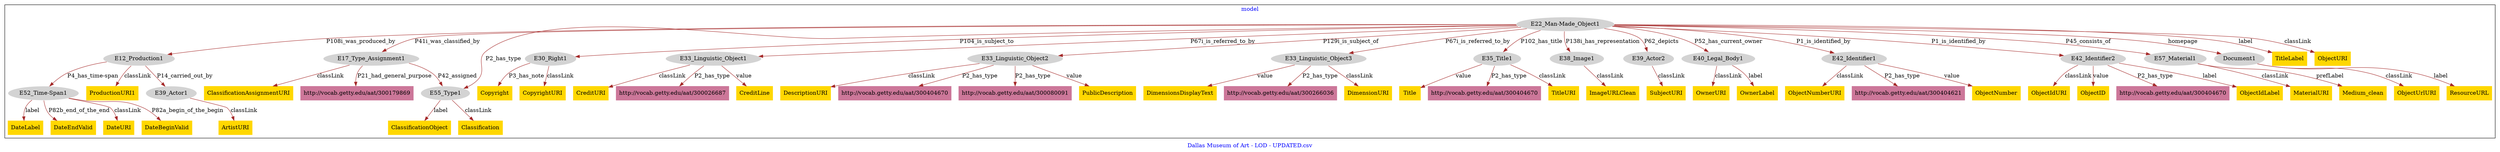 digraph n0 {
fontcolor="blue"
remincross="true"
label="Dallas Museum of Art - LOD - UPDATED.csv"
subgraph cluster {
label="model"
n2[style="filled",color="white",fillcolor="lightgray",label="E12_Production1"];
n3[style="filled",color="white",fillcolor="lightgray",label="E39_Actor1"];
n4[style="filled",color="white",fillcolor="lightgray",label="E52_Time-Span1"];
n5[style="filled",color="white",fillcolor="lightgray",label="E17_Type_Assignment1"];
n6[style="filled",color="white",fillcolor="lightgray",label="E55_Type1"];
n7[style="filled",color="white",fillcolor="lightgray",label="E22_Man-Made_Object1"];
n8[style="filled",color="white",fillcolor="lightgray",label="E30_Right1"];
n9[style="filled",color="white",fillcolor="lightgray",label="E33_Linguistic_Object1"];
n10[style="filled",color="white",fillcolor="lightgray",label="E33_Linguistic_Object2"];
n11[style="filled",color="white",fillcolor="lightgray",label="E33_Linguistic_Object3"];
n12[style="filled",color="white",fillcolor="lightgray",label="E35_Title1"];
n13[style="filled",color="white",fillcolor="lightgray",label="E38_Image1"];
n14[style="filled",color="white",fillcolor="lightgray",label="E39_Actor2"];
n15[style="filled",color="white",fillcolor="lightgray",label="E40_Legal_Body1"];
n16[style="filled",color="white",fillcolor="lightgray",label="E42_Identifier1"];
n17[style="filled",color="white",fillcolor="lightgray",label="E42_Identifier2"];
n18[style="filled",color="white",fillcolor="lightgray",label="E57_Material1"];
n19[style="filled",color="white",fillcolor="lightgray",label="Document1"];
n20[shape="plaintext",style="filled",fillcolor="gold",label="Medium_clean"];
n21[shape="plaintext",style="filled",fillcolor="gold",label="DateURI"];
n22[shape="plaintext",style="filled",fillcolor="gold",label="ArtistURI"];
n23[shape="plaintext",style="filled",fillcolor="gold",label="ImageURLClean"];
n24[shape="plaintext",style="filled",fillcolor="gold",label="ResourceURL"];
n25[shape="plaintext",style="filled",fillcolor="gold",label="TitleLabel"];
n26[shape="plaintext",style="filled",fillcolor="gold",label="ProductionURI1"];
n27[shape="plaintext",style="filled",fillcolor="gold",label="DimensionURI"];
n28[shape="plaintext",style="filled",fillcolor="gold",label="OwnerLabel"];
n29[shape="plaintext",style="filled",fillcolor="gold",label="DimensionsDisplayText"];
n30[shape="plaintext",style="filled",fillcolor="gold",label="DateBeginValid"];
n31[shape="plaintext",style="filled",fillcolor="gold",label="ObjectIdLabel"];
n32[shape="plaintext",style="filled",fillcolor="gold",label="TitleURI"];
n33[shape="plaintext",style="filled",fillcolor="gold",label="ObjectIdURI"];
n34[shape="plaintext",style="filled",fillcolor="gold",label="Classification"];
n35[shape="plaintext",style="filled",fillcolor="gold",label="CopyrightURI"];
n36[shape="plaintext",style="filled",fillcolor="gold",label="MaterialURI"];
n37[shape="plaintext",style="filled",fillcolor="gold",label="PublicDescription"];
n38[shape="plaintext",style="filled",fillcolor="gold",label="ObjectNumber"];
n39[shape="plaintext",style="filled",fillcolor="gold",label="ClassificationAssignmentURI"];
n40[shape="plaintext",style="filled",fillcolor="gold",label="ObjectNumberURI"];
n41[shape="plaintext",style="filled",fillcolor="gold",label="ObjectUrlURI"];
n42[shape="plaintext",style="filled",fillcolor="gold",label="OwnerURI"];
n43[shape="plaintext",style="filled",fillcolor="gold",label="Title"];
n44[shape="plaintext",style="filled",fillcolor="gold",label="DateLabel"];
n45[shape="plaintext",style="filled",fillcolor="gold",label="ObjectID"];
n46[shape="plaintext",style="filled",fillcolor="gold",label="Copyright"];
n47[shape="plaintext",style="filled",fillcolor="gold",label="DateEndValid"];
n48[shape="plaintext",style="filled",fillcolor="gold",label="ClassificationObject"];
n49[shape="plaintext",style="filled",fillcolor="gold",label="CreditLine"];
n50[shape="plaintext",style="filled",fillcolor="gold",label="DescriptionURI"];
n51[shape="plaintext",style="filled",fillcolor="gold",label="CreditURI"];
n52[shape="plaintext",style="filled",fillcolor="gold",label="ObjectURI"];
n53[shape="plaintext",style="filled",fillcolor="gold",label="SubjectURI"];
n54[shape="plaintext",style="filled",fillcolor="#CC7799",label="http://vocab.getty.edu/aat/300026687"];
n55[shape="plaintext",style="filled",fillcolor="#CC7799",label="http://vocab.getty.edu/aat/300404670"];
n56[shape="plaintext",style="filled",fillcolor="#CC7799",label="http://vocab.getty.edu/aat/300179869"];
n57[shape="plaintext",style="filled",fillcolor="#CC7799",label="http://vocab.getty.edu/aat/300404670"];
n58[shape="plaintext",style="filled",fillcolor="#CC7799",label="http://vocab.getty.edu/aat/300080091"];
n59[shape="plaintext",style="filled",fillcolor="#CC7799",label="http://vocab.getty.edu/aat/300404621"];
n60[shape="plaintext",style="filled",fillcolor="#CC7799",label="http://vocab.getty.edu/aat/300266036"];
n61[shape="plaintext",style="filled",fillcolor="#CC7799",label="http://vocab.getty.edu/aat/300404670"];
}
n2 -> n3[color="brown",fontcolor="black",label="P14_carried_out_by"]
n2 -> n4[color="brown",fontcolor="black",label="P4_has_time-span"]
n5 -> n6[color="brown",fontcolor="black",label="P42_assigned"]
n7 -> n2[color="brown",fontcolor="black",label="P108i_was_produced_by"]
n7 -> n5[color="brown",fontcolor="black",label="P41i_was_classified_by"]
n7 -> n8[color="brown",fontcolor="black",label="P104_is_subject_to"]
n7 -> n9[color="brown",fontcolor="black",label="P67i_is_referred_to_by"]
n7 -> n10[color="brown",fontcolor="black",label="P129i_is_subject_of"]
n7 -> n11[color="brown",fontcolor="black",label="P67i_is_referred_to_by"]
n7 -> n12[color="brown",fontcolor="black",label="P102_has_title"]
n7 -> n13[color="brown",fontcolor="black",label="P138i_has_representation"]
n7 -> n14[color="brown",fontcolor="black",label="P62_depicts"]
n7 -> n15[color="brown",fontcolor="black",label="P52_has_current_owner"]
n7 -> n16[color="brown",fontcolor="black",label="P1_is_identified_by"]
n7 -> n17[color="brown",fontcolor="black",label="P1_is_identified_by"]
n7 -> n18[color="brown",fontcolor="black",label="P45_consists_of"]
n7 -> n19[color="brown",fontcolor="black",label="homepage"]
n18 -> n20[color="brown",fontcolor="black",label="prefLabel"]
n4 -> n21[color="brown",fontcolor="black",label="classLink"]
n3 -> n22[color="brown",fontcolor="black",label="classLink"]
n13 -> n23[color="brown",fontcolor="black",label="classLink"]
n19 -> n24[color="brown",fontcolor="black",label="label"]
n7 -> n25[color="brown",fontcolor="black",label="label"]
n2 -> n26[color="brown",fontcolor="black",label="classLink"]
n11 -> n27[color="brown",fontcolor="black",label="classLink"]
n15 -> n28[color="brown",fontcolor="black",label="label"]
n11 -> n29[color="brown",fontcolor="black",label="value"]
n4 -> n30[color="brown",fontcolor="black",label="P82a_begin_of_the_begin"]
n17 -> n31[color="brown",fontcolor="black",label="label"]
n12 -> n32[color="brown",fontcolor="black",label="classLink"]
n17 -> n33[color="brown",fontcolor="black",label="classLink"]
n6 -> n34[color="brown",fontcolor="black",label="classLink"]
n8 -> n35[color="brown",fontcolor="black",label="classLink"]
n18 -> n36[color="brown",fontcolor="black",label="classLink"]
n10 -> n37[color="brown",fontcolor="black",label="value"]
n16 -> n38[color="brown",fontcolor="black",label="value"]
n5 -> n39[color="brown",fontcolor="black",label="classLink"]
n16 -> n40[color="brown",fontcolor="black",label="classLink"]
n19 -> n41[color="brown",fontcolor="black",label="classLink"]
n15 -> n42[color="brown",fontcolor="black",label="classLink"]
n12 -> n43[color="brown",fontcolor="black",label="value"]
n4 -> n44[color="brown",fontcolor="black",label="label"]
n17 -> n45[color="brown",fontcolor="black",label="value"]
n8 -> n46[color="brown",fontcolor="black",label="P3_has_note"]
n4 -> n47[color="brown",fontcolor="black",label="P82b_end_of_the_end"]
n6 -> n48[color="brown",fontcolor="black",label="label"]
n9 -> n49[color="brown",fontcolor="black",label="value"]
n10 -> n50[color="brown",fontcolor="black",label="classLink"]
n9 -> n51[color="brown",fontcolor="black",label="classLink"]
n7 -> n52[color="brown",fontcolor="black",label="classLink"]
n14 -> n53[color="brown",fontcolor="black",label="classLink"]
n9 -> n54[color="brown",fontcolor="black",label="P2_has_type"]
n10 -> n55[color="brown",fontcolor="black",label="P2_has_type"]
n5 -> n56[color="brown",fontcolor="black",label="P21_had_general_purpose"]
n12 -> n57[color="brown",fontcolor="black",label="P2_has_type"]
n10 -> n58[color="brown",fontcolor="black",label="P2_has_type"]
n7 -> n6[color="brown",fontcolor="black",label="P2_has_type"]
n16 -> n59[color="brown",fontcolor="black",label="P2_has_type"]
n11 -> n60[color="brown",fontcolor="black",label="P2_has_type"]
n17 -> n61[color="brown",fontcolor="black",label="P2_has_type"]
}
